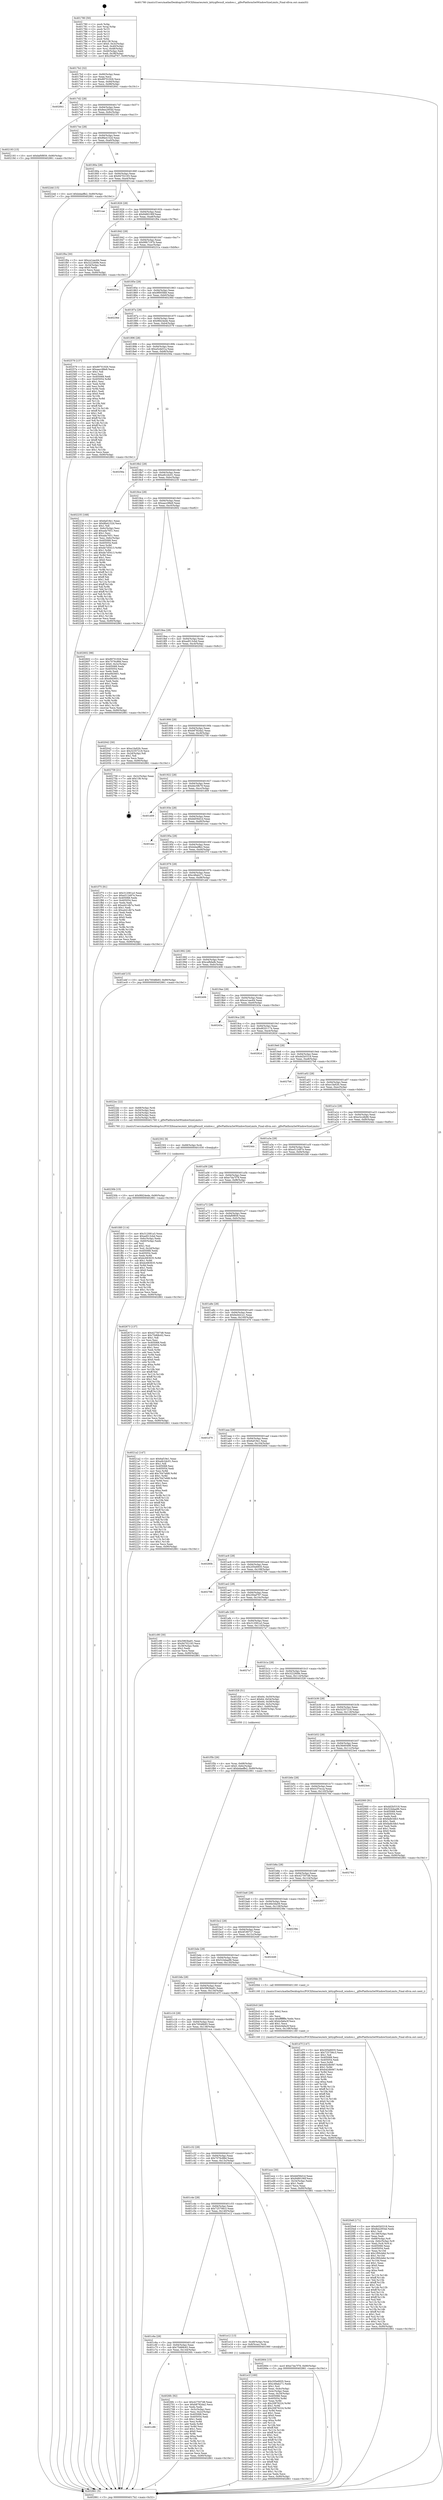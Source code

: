 digraph "0x401780" {
  label = "0x401780 (/mnt/c/Users/mathe/Desktop/tcc/POCII/binaries/extr_kittyglfwnull_window.c__glfwPlatformSetWindowSizeLimits_Final-ollvm.out::main(0))"
  labelloc = "t"
  node[shape=record]

  Entry [label="",width=0.3,height=0.3,shape=circle,fillcolor=black,style=filled]
  "0x4017b2" [label="{
     0x4017b2 [32]\l
     | [instrs]\l
     &nbsp;&nbsp;0x4017b2 \<+6\>: mov -0x90(%rbp),%eax\l
     &nbsp;&nbsp;0x4017b8 \<+2\>: mov %eax,%ecx\l
     &nbsp;&nbsp;0x4017ba \<+6\>: sub $0x89701926,%ecx\l
     &nbsp;&nbsp;0x4017c0 \<+6\>: mov %eax,-0x94(%rbp)\l
     &nbsp;&nbsp;0x4017c6 \<+6\>: mov %ecx,-0x98(%rbp)\l
     &nbsp;&nbsp;0x4017cc \<+6\>: je 0000000000402841 \<main+0x10c1\>\l
  }"]
  "0x402841" [label="{
     0x402841\l
  }", style=dashed]
  "0x4017d2" [label="{
     0x4017d2 [28]\l
     | [instrs]\l
     &nbsp;&nbsp;0x4017d2 \<+5\>: jmp 00000000004017d7 \<main+0x57\>\l
     &nbsp;&nbsp;0x4017d7 \<+6\>: mov -0x94(%rbp),%eax\l
     &nbsp;&nbsp;0x4017dd \<+5\>: sub $0x8ee2954d,%eax\l
     &nbsp;&nbsp;0x4017e2 \<+6\>: mov %eax,-0x9c(%rbp)\l
     &nbsp;&nbsp;0x4017e8 \<+6\>: je 0000000000402193 \<main+0xa13\>\l
  }"]
  Exit [label="",width=0.3,height=0.3,shape=circle,fillcolor=black,style=filled,peripheries=2]
  "0x402193" [label="{
     0x402193 [15]\l
     | [instrs]\l
     &nbsp;&nbsp;0x402193 \<+10\>: movl $0xfaf0f859,-0x90(%rbp)\l
     &nbsp;&nbsp;0x40219d \<+5\>: jmp 0000000000402861 \<main+0x10e1\>\l
  }"]
  "0x4017ee" [label="{
     0x4017ee [28]\l
     | [instrs]\l
     &nbsp;&nbsp;0x4017ee \<+5\>: jmp 00000000004017f3 \<main+0x73\>\l
     &nbsp;&nbsp;0x4017f3 \<+6\>: mov -0x94(%rbp),%eax\l
     &nbsp;&nbsp;0x4017f9 \<+5\>: sub $0x8fa4152d,%eax\l
     &nbsp;&nbsp;0x4017fe \<+6\>: mov %eax,-0xa0(%rbp)\l
     &nbsp;&nbsp;0x401804 \<+6\>: je 00000000004022dd \<main+0xb5d\>\l
  }"]
  "0x401c86" [label="{
     0x401c86\l
  }", style=dashed]
  "0x4022dd" [label="{
     0x4022dd [15]\l
     | [instrs]\l
     &nbsp;&nbsp;0x4022dd \<+10\>: movl $0xbdaeffe2,-0x90(%rbp)\l
     &nbsp;&nbsp;0x4022e7 \<+5\>: jmp 0000000000402861 \<main+0x10e1\>\l
  }"]
  "0x40180a" [label="{
     0x40180a [28]\l
     | [instrs]\l
     &nbsp;&nbsp;0x40180a \<+5\>: jmp 000000000040180f \<main+0x8f\>\l
     &nbsp;&nbsp;0x40180f \<+6\>: mov -0x94(%rbp),%eax\l
     &nbsp;&nbsp;0x401815 \<+5\>: sub $0x94702193,%eax\l
     &nbsp;&nbsp;0x40181a \<+6\>: mov %eax,-0xa4(%rbp)\l
     &nbsp;&nbsp;0x401820 \<+6\>: je 0000000000401cae \<main+0x52e\>\l
  }"]
  "0x4026fc" [label="{
     0x4026fc [92]\l
     | [instrs]\l
     &nbsp;&nbsp;0x4026fc \<+5\>: mov $0x427507d8,%eax\l
     &nbsp;&nbsp;0x402701 \<+5\>: mov $0xb8782da2,%ecx\l
     &nbsp;&nbsp;0x402706 \<+2\>: xor %edx,%edx\l
     &nbsp;&nbsp;0x402708 \<+3\>: mov -0x3c(%rbp),%esi\l
     &nbsp;&nbsp;0x40270b \<+3\>: mov %esi,-0x2c(%rbp)\l
     &nbsp;&nbsp;0x40270e \<+7\>: mov 0x405068,%esi\l
     &nbsp;&nbsp;0x402715 \<+7\>: mov 0x405054,%edi\l
     &nbsp;&nbsp;0x40271c \<+3\>: sub $0x1,%edx\l
     &nbsp;&nbsp;0x40271f \<+3\>: mov %esi,%r8d\l
     &nbsp;&nbsp;0x402722 \<+3\>: add %edx,%r8d\l
     &nbsp;&nbsp;0x402725 \<+4\>: imul %r8d,%esi\l
     &nbsp;&nbsp;0x402729 \<+3\>: and $0x1,%esi\l
     &nbsp;&nbsp;0x40272c \<+3\>: cmp $0x0,%esi\l
     &nbsp;&nbsp;0x40272f \<+4\>: sete %r9b\l
     &nbsp;&nbsp;0x402733 \<+3\>: cmp $0xa,%edi\l
     &nbsp;&nbsp;0x402736 \<+4\>: setl %r10b\l
     &nbsp;&nbsp;0x40273a \<+3\>: mov %r9b,%r11b\l
     &nbsp;&nbsp;0x40273d \<+3\>: and %r10b,%r11b\l
     &nbsp;&nbsp;0x402740 \<+3\>: xor %r10b,%r9b\l
     &nbsp;&nbsp;0x402743 \<+3\>: or %r9b,%r11b\l
     &nbsp;&nbsp;0x402746 \<+4\>: test $0x1,%r11b\l
     &nbsp;&nbsp;0x40274a \<+3\>: cmovne %ecx,%eax\l
     &nbsp;&nbsp;0x40274d \<+6\>: mov %eax,-0x90(%rbp)\l
     &nbsp;&nbsp;0x402753 \<+5\>: jmp 0000000000402861 \<main+0x10e1\>\l
  }"]
  "0x401cae" [label="{
     0x401cae\l
  }", style=dashed]
  "0x401826" [label="{
     0x401826 [28]\l
     | [instrs]\l
     &nbsp;&nbsp;0x401826 \<+5\>: jmp 000000000040182b \<main+0xab\>\l
     &nbsp;&nbsp;0x40182b \<+6\>: mov -0x94(%rbp),%eax\l
     &nbsp;&nbsp;0x401831 \<+5\>: sub $0x9480190f,%eax\l
     &nbsp;&nbsp;0x401836 \<+6\>: mov %eax,-0xa8(%rbp)\l
     &nbsp;&nbsp;0x40183c \<+6\>: je 0000000000401f0a \<main+0x78a\>\l
  }"]
  "0x40230b" [label="{
     0x40230b [15]\l
     | [instrs]\l
     &nbsp;&nbsp;0x40230b \<+10\>: movl $0x9fd24ede,-0x90(%rbp)\l
     &nbsp;&nbsp;0x402315 \<+5\>: jmp 0000000000402861 \<main+0x10e1\>\l
  }"]
  "0x401f0a" [label="{
     0x401f0a [30]\l
     | [instrs]\l
     &nbsp;&nbsp;0x401f0a \<+5\>: mov $0xce1eac64,%eax\l
     &nbsp;&nbsp;0x401f0f \<+5\>: mov $0x322260fe,%ecx\l
     &nbsp;&nbsp;0x401f14 \<+3\>: mov -0x34(%rbp),%edx\l
     &nbsp;&nbsp;0x401f17 \<+3\>: cmp $0x0,%edx\l
     &nbsp;&nbsp;0x401f1a \<+3\>: cmove %ecx,%eax\l
     &nbsp;&nbsp;0x401f1d \<+6\>: mov %eax,-0x90(%rbp)\l
     &nbsp;&nbsp;0x401f23 \<+5\>: jmp 0000000000402861 \<main+0x10e1\>\l
  }"]
  "0x401842" [label="{
     0x401842 [28]\l
     | [instrs]\l
     &nbsp;&nbsp;0x401842 \<+5\>: jmp 0000000000401847 \<main+0xc7\>\l
     &nbsp;&nbsp;0x401847 \<+6\>: mov -0x94(%rbp),%eax\l
     &nbsp;&nbsp;0x40184d \<+5\>: sub $0x99b7197b,%eax\l
     &nbsp;&nbsp;0x401852 \<+6\>: mov %eax,-0xac(%rbp)\l
     &nbsp;&nbsp;0x401858 \<+6\>: je 000000000040231a \<main+0xb9a\>\l
  }"]
  "0x402302" [label="{
     0x402302 [9]\l
     | [instrs]\l
     &nbsp;&nbsp;0x402302 \<+4\>: mov -0x68(%rbp),%rdi\l
     &nbsp;&nbsp;0x402306 \<+5\>: call 0000000000401030 \<free@plt\>\l
     | [calls]\l
     &nbsp;&nbsp;0x401030 \{1\} (unknown)\l
  }"]
  "0x40231a" [label="{
     0x40231a\l
  }", style=dashed]
  "0x40185e" [label="{
     0x40185e [28]\l
     | [instrs]\l
     &nbsp;&nbsp;0x40185e \<+5\>: jmp 0000000000401863 \<main+0xe3\>\l
     &nbsp;&nbsp;0x401863 \<+6\>: mov -0x94(%rbp),%eax\l
     &nbsp;&nbsp;0x401869 \<+5\>: sub $0x9f005fb6,%eax\l
     &nbsp;&nbsp;0x40186e \<+6\>: mov %eax,-0xb0(%rbp)\l
     &nbsp;&nbsp;0x401874 \<+6\>: je 000000000040236d \<main+0xbed\>\l
  }"]
  "0x4020e8" [label="{
     0x4020e8 [171]\l
     | [instrs]\l
     &nbsp;&nbsp;0x4020e8 \<+5\>: mov $0xdd2b5318,%ecx\l
     &nbsp;&nbsp;0x4020ed \<+5\>: mov $0x8ee2954d,%edx\l
     &nbsp;&nbsp;0x4020f2 \<+3\>: mov $0x1,%sil\l
     &nbsp;&nbsp;0x4020f5 \<+6\>: mov -0x148(%rbp),%edi\l
     &nbsp;&nbsp;0x4020fb \<+3\>: imul %eax,%edi\l
     &nbsp;&nbsp;0x4020fe \<+4\>: mov -0x68(%rbp),%r8\l
     &nbsp;&nbsp;0x402102 \<+4\>: movslq -0x6c(%rbp),%r9\l
     &nbsp;&nbsp;0x402106 \<+4\>: mov %edi,(%r8,%r9,4)\l
     &nbsp;&nbsp;0x40210a \<+7\>: mov 0x405068,%eax\l
     &nbsp;&nbsp;0x402111 \<+7\>: mov 0x405054,%edi\l
     &nbsp;&nbsp;0x402118 \<+3\>: mov %eax,%r10d\l
     &nbsp;&nbsp;0x40211b \<+7\>: add $0x1f00cb6d,%r10d\l
     &nbsp;&nbsp;0x402122 \<+4\>: sub $0x1,%r10d\l
     &nbsp;&nbsp;0x402126 \<+7\>: sub $0x1f00cb6d,%r10d\l
     &nbsp;&nbsp;0x40212d \<+4\>: imul %r10d,%eax\l
     &nbsp;&nbsp;0x402131 \<+3\>: and $0x1,%eax\l
     &nbsp;&nbsp;0x402134 \<+3\>: cmp $0x0,%eax\l
     &nbsp;&nbsp;0x402137 \<+4\>: sete %r11b\l
     &nbsp;&nbsp;0x40213b \<+3\>: cmp $0xa,%edi\l
     &nbsp;&nbsp;0x40213e \<+3\>: setl %bl\l
     &nbsp;&nbsp;0x402141 \<+3\>: mov %r11b,%r14b\l
     &nbsp;&nbsp;0x402144 \<+4\>: xor $0xff,%r14b\l
     &nbsp;&nbsp;0x402148 \<+3\>: mov %bl,%r15b\l
     &nbsp;&nbsp;0x40214b \<+4\>: xor $0xff,%r15b\l
     &nbsp;&nbsp;0x40214f \<+4\>: xor $0x1,%sil\l
     &nbsp;&nbsp;0x402153 \<+3\>: mov %r14b,%r12b\l
     &nbsp;&nbsp;0x402156 \<+4\>: and $0xff,%r12b\l
     &nbsp;&nbsp;0x40215a \<+3\>: and %sil,%r11b\l
     &nbsp;&nbsp;0x40215d \<+3\>: mov %r15b,%r13b\l
     &nbsp;&nbsp;0x402160 \<+4\>: and $0xff,%r13b\l
     &nbsp;&nbsp;0x402164 \<+3\>: and %sil,%bl\l
     &nbsp;&nbsp;0x402167 \<+3\>: or %r11b,%r12b\l
     &nbsp;&nbsp;0x40216a \<+3\>: or %bl,%r13b\l
     &nbsp;&nbsp;0x40216d \<+3\>: xor %r13b,%r12b\l
     &nbsp;&nbsp;0x402170 \<+3\>: or %r15b,%r14b\l
     &nbsp;&nbsp;0x402173 \<+4\>: xor $0xff,%r14b\l
     &nbsp;&nbsp;0x402177 \<+4\>: or $0x1,%sil\l
     &nbsp;&nbsp;0x40217b \<+3\>: and %sil,%r14b\l
     &nbsp;&nbsp;0x40217e \<+3\>: or %r14b,%r12b\l
     &nbsp;&nbsp;0x402181 \<+4\>: test $0x1,%r12b\l
     &nbsp;&nbsp;0x402185 \<+3\>: cmovne %edx,%ecx\l
     &nbsp;&nbsp;0x402188 \<+6\>: mov %ecx,-0x90(%rbp)\l
     &nbsp;&nbsp;0x40218e \<+5\>: jmp 0000000000402861 \<main+0x10e1\>\l
  }"]
  "0x40236d" [label="{
     0x40236d\l
  }", style=dashed]
  "0x40187a" [label="{
     0x40187a [28]\l
     | [instrs]\l
     &nbsp;&nbsp;0x40187a \<+5\>: jmp 000000000040187f \<main+0xff\>\l
     &nbsp;&nbsp;0x40187f \<+6\>: mov -0x94(%rbp),%eax\l
     &nbsp;&nbsp;0x401885 \<+5\>: sub $0x9fd24ede,%eax\l
     &nbsp;&nbsp;0x40188a \<+6\>: mov %eax,-0xb4(%rbp)\l
     &nbsp;&nbsp;0x401890 \<+6\>: je 0000000000402579 \<main+0xdf9\>\l
  }"]
  "0x4020c0" [label="{
     0x4020c0 [40]\l
     | [instrs]\l
     &nbsp;&nbsp;0x4020c0 \<+5\>: mov $0x2,%ecx\l
     &nbsp;&nbsp;0x4020c5 \<+1\>: cltd\l
     &nbsp;&nbsp;0x4020c6 \<+2\>: idiv %ecx\l
     &nbsp;&nbsp;0x4020c8 \<+6\>: imul $0xfffffffe,%edx,%ecx\l
     &nbsp;&nbsp;0x4020ce \<+6\>: add $0xbcfa6a3f,%ecx\l
     &nbsp;&nbsp;0x4020d4 \<+3\>: add $0x1,%ecx\l
     &nbsp;&nbsp;0x4020d7 \<+6\>: sub $0xbcfa6a3f,%ecx\l
     &nbsp;&nbsp;0x4020dd \<+6\>: mov %ecx,-0x148(%rbp)\l
     &nbsp;&nbsp;0x4020e3 \<+5\>: call 0000000000401160 \<next_i\>\l
     | [calls]\l
     &nbsp;&nbsp;0x401160 \{1\} (/mnt/c/Users/mathe/Desktop/tcc/POCII/binaries/extr_kittyglfwnull_window.c__glfwPlatformSetWindowSizeLimits_Final-ollvm.out::next_i)\l
  }"]
  "0x402579" [label="{
     0x402579 [137]\l
     | [instrs]\l
     &nbsp;&nbsp;0x402579 \<+5\>: mov $0x89701926,%eax\l
     &nbsp;&nbsp;0x40257e \<+5\>: mov $0xaacc98e9,%ecx\l
     &nbsp;&nbsp;0x402583 \<+2\>: mov $0x1,%dl\l
     &nbsp;&nbsp;0x402585 \<+2\>: xor %esi,%esi\l
     &nbsp;&nbsp;0x402587 \<+7\>: mov 0x405068,%edi\l
     &nbsp;&nbsp;0x40258e \<+8\>: mov 0x405054,%r8d\l
     &nbsp;&nbsp;0x402596 \<+3\>: sub $0x1,%esi\l
     &nbsp;&nbsp;0x402599 \<+3\>: mov %edi,%r9d\l
     &nbsp;&nbsp;0x40259c \<+3\>: add %esi,%r9d\l
     &nbsp;&nbsp;0x40259f \<+4\>: imul %r9d,%edi\l
     &nbsp;&nbsp;0x4025a3 \<+3\>: and $0x1,%edi\l
     &nbsp;&nbsp;0x4025a6 \<+3\>: cmp $0x0,%edi\l
     &nbsp;&nbsp;0x4025a9 \<+4\>: sete %r10b\l
     &nbsp;&nbsp;0x4025ad \<+4\>: cmp $0xa,%r8d\l
     &nbsp;&nbsp;0x4025b1 \<+4\>: setl %r11b\l
     &nbsp;&nbsp;0x4025b5 \<+3\>: mov %r10b,%bl\l
     &nbsp;&nbsp;0x4025b8 \<+3\>: xor $0xff,%bl\l
     &nbsp;&nbsp;0x4025bb \<+3\>: mov %r11b,%r14b\l
     &nbsp;&nbsp;0x4025be \<+4\>: xor $0xff,%r14b\l
     &nbsp;&nbsp;0x4025c2 \<+3\>: xor $0x1,%dl\l
     &nbsp;&nbsp;0x4025c5 \<+3\>: mov %bl,%r15b\l
     &nbsp;&nbsp;0x4025c8 \<+4\>: and $0xff,%r15b\l
     &nbsp;&nbsp;0x4025cc \<+3\>: and %dl,%r10b\l
     &nbsp;&nbsp;0x4025cf \<+3\>: mov %r14b,%r12b\l
     &nbsp;&nbsp;0x4025d2 \<+4\>: and $0xff,%r12b\l
     &nbsp;&nbsp;0x4025d6 \<+3\>: and %dl,%r11b\l
     &nbsp;&nbsp;0x4025d9 \<+3\>: or %r10b,%r15b\l
     &nbsp;&nbsp;0x4025dc \<+3\>: or %r11b,%r12b\l
     &nbsp;&nbsp;0x4025df \<+3\>: xor %r12b,%r15b\l
     &nbsp;&nbsp;0x4025e2 \<+3\>: or %r14b,%bl\l
     &nbsp;&nbsp;0x4025e5 \<+3\>: xor $0xff,%bl\l
     &nbsp;&nbsp;0x4025e8 \<+3\>: or $0x1,%dl\l
     &nbsp;&nbsp;0x4025eb \<+2\>: and %dl,%bl\l
     &nbsp;&nbsp;0x4025ed \<+3\>: or %bl,%r15b\l
     &nbsp;&nbsp;0x4025f0 \<+4\>: test $0x1,%r15b\l
     &nbsp;&nbsp;0x4025f4 \<+3\>: cmovne %ecx,%eax\l
     &nbsp;&nbsp;0x4025f7 \<+6\>: mov %eax,-0x90(%rbp)\l
     &nbsp;&nbsp;0x4025fd \<+5\>: jmp 0000000000402861 \<main+0x10e1\>\l
  }"]
  "0x401896" [label="{
     0x401896 [28]\l
     | [instrs]\l
     &nbsp;&nbsp;0x401896 \<+5\>: jmp 000000000040189b \<main+0x11b\>\l
     &nbsp;&nbsp;0x40189b \<+6\>: mov -0x94(%rbp),%eax\l
     &nbsp;&nbsp;0x4018a1 \<+5\>: sub $0xa5cde51a,%eax\l
     &nbsp;&nbsp;0x4018a6 \<+6\>: mov %eax,-0xb8(%rbp)\l
     &nbsp;&nbsp;0x4018ac \<+6\>: je 000000000040256a \<main+0xdea\>\l
  }"]
  "0x401f5b" [label="{
     0x401f5b [26]\l
     | [instrs]\l
     &nbsp;&nbsp;0x401f5b \<+4\>: mov %rax,-0x68(%rbp)\l
     &nbsp;&nbsp;0x401f5f \<+7\>: movl $0x0,-0x6c(%rbp)\l
     &nbsp;&nbsp;0x401f66 \<+10\>: movl $0xbdaeffe2,-0x90(%rbp)\l
     &nbsp;&nbsp;0x401f70 \<+5\>: jmp 0000000000402861 \<main+0x10e1\>\l
  }"]
  "0x40256a" [label="{
     0x40256a\l
  }", style=dashed]
  "0x4018b2" [label="{
     0x4018b2 [28]\l
     | [instrs]\l
     &nbsp;&nbsp;0x4018b2 \<+5\>: jmp 00000000004018b7 \<main+0x137\>\l
     &nbsp;&nbsp;0x4018b7 \<+6\>: mov -0x94(%rbp),%eax\l
     &nbsp;&nbsp;0x4018bd \<+5\>: sub $0xa9c2dc01,%eax\l
     &nbsp;&nbsp;0x4018c2 \<+6\>: mov %eax,-0xbc(%rbp)\l
     &nbsp;&nbsp;0x4018c8 \<+6\>: je 0000000000402235 \<main+0xab5\>\l
  }"]
  "0x401e1f" [label="{
     0x401e1f [160]\l
     | [instrs]\l
     &nbsp;&nbsp;0x401e1f \<+5\>: mov $0x205e6935,%ecx\l
     &nbsp;&nbsp;0x401e24 \<+5\>: mov $0xc48ab271,%edx\l
     &nbsp;&nbsp;0x401e29 \<+3\>: mov $0x1,%sil\l
     &nbsp;&nbsp;0x401e2c \<+3\>: mov %eax,-0x4c(%rbp)\l
     &nbsp;&nbsp;0x401e2f \<+3\>: mov -0x4c(%rbp),%eax\l
     &nbsp;&nbsp;0x401e32 \<+3\>: mov %eax,-0x34(%rbp)\l
     &nbsp;&nbsp;0x401e35 \<+7\>: mov 0x405068,%eax\l
     &nbsp;&nbsp;0x401e3c \<+8\>: mov 0x405054,%r8d\l
     &nbsp;&nbsp;0x401e44 \<+3\>: mov %eax,%r9d\l
     &nbsp;&nbsp;0x401e47 \<+7\>: sub $0x20876224,%r9d\l
     &nbsp;&nbsp;0x401e4e \<+4\>: sub $0x1,%r9d\l
     &nbsp;&nbsp;0x401e52 \<+7\>: add $0x20876224,%r9d\l
     &nbsp;&nbsp;0x401e59 \<+4\>: imul %r9d,%eax\l
     &nbsp;&nbsp;0x401e5d \<+3\>: and $0x1,%eax\l
     &nbsp;&nbsp;0x401e60 \<+3\>: cmp $0x0,%eax\l
     &nbsp;&nbsp;0x401e63 \<+4\>: sete %r10b\l
     &nbsp;&nbsp;0x401e67 \<+4\>: cmp $0xa,%r8d\l
     &nbsp;&nbsp;0x401e6b \<+4\>: setl %r11b\l
     &nbsp;&nbsp;0x401e6f \<+3\>: mov %r10b,%bl\l
     &nbsp;&nbsp;0x401e72 \<+3\>: xor $0xff,%bl\l
     &nbsp;&nbsp;0x401e75 \<+3\>: mov %r11b,%r14b\l
     &nbsp;&nbsp;0x401e78 \<+4\>: xor $0xff,%r14b\l
     &nbsp;&nbsp;0x401e7c \<+4\>: xor $0x1,%sil\l
     &nbsp;&nbsp;0x401e80 \<+3\>: mov %bl,%r15b\l
     &nbsp;&nbsp;0x401e83 \<+4\>: and $0xff,%r15b\l
     &nbsp;&nbsp;0x401e87 \<+3\>: and %sil,%r10b\l
     &nbsp;&nbsp;0x401e8a \<+3\>: mov %r14b,%r12b\l
     &nbsp;&nbsp;0x401e8d \<+4\>: and $0xff,%r12b\l
     &nbsp;&nbsp;0x401e91 \<+3\>: and %sil,%r11b\l
     &nbsp;&nbsp;0x401e94 \<+3\>: or %r10b,%r15b\l
     &nbsp;&nbsp;0x401e97 \<+3\>: or %r11b,%r12b\l
     &nbsp;&nbsp;0x401e9a \<+3\>: xor %r12b,%r15b\l
     &nbsp;&nbsp;0x401e9d \<+3\>: or %r14b,%bl\l
     &nbsp;&nbsp;0x401ea0 \<+3\>: xor $0xff,%bl\l
     &nbsp;&nbsp;0x401ea3 \<+4\>: or $0x1,%sil\l
     &nbsp;&nbsp;0x401ea7 \<+3\>: and %sil,%bl\l
     &nbsp;&nbsp;0x401eaa \<+3\>: or %bl,%r15b\l
     &nbsp;&nbsp;0x401ead \<+4\>: test $0x1,%r15b\l
     &nbsp;&nbsp;0x401eb1 \<+3\>: cmovne %edx,%ecx\l
     &nbsp;&nbsp;0x401eb4 \<+6\>: mov %ecx,-0x90(%rbp)\l
     &nbsp;&nbsp;0x401eba \<+5\>: jmp 0000000000402861 \<main+0x10e1\>\l
  }"]
  "0x402235" [label="{
     0x402235 [168]\l
     | [instrs]\l
     &nbsp;&nbsp;0x402235 \<+5\>: mov $0x6af19e1,%eax\l
     &nbsp;&nbsp;0x40223a \<+5\>: mov $0x8fa4152d,%ecx\l
     &nbsp;&nbsp;0x40223f \<+2\>: mov $0x1,%dl\l
     &nbsp;&nbsp;0x402241 \<+3\>: mov -0x6c(%rbp),%esi\l
     &nbsp;&nbsp;0x402244 \<+6\>: add $0xada7651,%esi\l
     &nbsp;&nbsp;0x40224a \<+3\>: add $0x1,%esi\l
     &nbsp;&nbsp;0x40224d \<+6\>: sub $0xada7651,%esi\l
     &nbsp;&nbsp;0x402253 \<+3\>: mov %esi,-0x6c(%rbp)\l
     &nbsp;&nbsp;0x402256 \<+7\>: mov 0x405068,%esi\l
     &nbsp;&nbsp;0x40225d \<+7\>: mov 0x405054,%edi\l
     &nbsp;&nbsp;0x402264 \<+3\>: mov %esi,%r8d\l
     &nbsp;&nbsp;0x402267 \<+7\>: sub $0xde7d5413,%r8d\l
     &nbsp;&nbsp;0x40226e \<+4\>: sub $0x1,%r8d\l
     &nbsp;&nbsp;0x402272 \<+7\>: add $0xde7d5413,%r8d\l
     &nbsp;&nbsp;0x402279 \<+4\>: imul %r8d,%esi\l
     &nbsp;&nbsp;0x40227d \<+3\>: and $0x1,%esi\l
     &nbsp;&nbsp;0x402280 \<+3\>: cmp $0x0,%esi\l
     &nbsp;&nbsp;0x402283 \<+4\>: sete %r9b\l
     &nbsp;&nbsp;0x402287 \<+3\>: cmp $0xa,%edi\l
     &nbsp;&nbsp;0x40228a \<+4\>: setl %r10b\l
     &nbsp;&nbsp;0x40228e \<+3\>: mov %r9b,%r11b\l
     &nbsp;&nbsp;0x402291 \<+4\>: xor $0xff,%r11b\l
     &nbsp;&nbsp;0x402295 \<+3\>: mov %r10b,%bl\l
     &nbsp;&nbsp;0x402298 \<+3\>: xor $0xff,%bl\l
     &nbsp;&nbsp;0x40229b \<+3\>: xor $0x1,%dl\l
     &nbsp;&nbsp;0x40229e \<+3\>: mov %r11b,%r14b\l
     &nbsp;&nbsp;0x4022a1 \<+4\>: and $0xff,%r14b\l
     &nbsp;&nbsp;0x4022a5 \<+3\>: and %dl,%r9b\l
     &nbsp;&nbsp;0x4022a8 \<+3\>: mov %bl,%r15b\l
     &nbsp;&nbsp;0x4022ab \<+4\>: and $0xff,%r15b\l
     &nbsp;&nbsp;0x4022af \<+3\>: and %dl,%r10b\l
     &nbsp;&nbsp;0x4022b2 \<+3\>: or %r9b,%r14b\l
     &nbsp;&nbsp;0x4022b5 \<+3\>: or %r10b,%r15b\l
     &nbsp;&nbsp;0x4022b8 \<+3\>: xor %r15b,%r14b\l
     &nbsp;&nbsp;0x4022bb \<+3\>: or %bl,%r11b\l
     &nbsp;&nbsp;0x4022be \<+4\>: xor $0xff,%r11b\l
     &nbsp;&nbsp;0x4022c2 \<+3\>: or $0x1,%dl\l
     &nbsp;&nbsp;0x4022c5 \<+3\>: and %dl,%r11b\l
     &nbsp;&nbsp;0x4022c8 \<+3\>: or %r11b,%r14b\l
     &nbsp;&nbsp;0x4022cb \<+4\>: test $0x1,%r14b\l
     &nbsp;&nbsp;0x4022cf \<+3\>: cmovne %ecx,%eax\l
     &nbsp;&nbsp;0x4022d2 \<+6\>: mov %eax,-0x90(%rbp)\l
     &nbsp;&nbsp;0x4022d8 \<+5\>: jmp 0000000000402861 \<main+0x10e1\>\l
  }"]
  "0x4018ce" [label="{
     0x4018ce [28]\l
     | [instrs]\l
     &nbsp;&nbsp;0x4018ce \<+5\>: jmp 00000000004018d3 \<main+0x153\>\l
     &nbsp;&nbsp;0x4018d3 \<+6\>: mov -0x94(%rbp),%eax\l
     &nbsp;&nbsp;0x4018d9 \<+5\>: sub $0xaacc98e9,%eax\l
     &nbsp;&nbsp;0x4018de \<+6\>: mov %eax,-0xc0(%rbp)\l
     &nbsp;&nbsp;0x4018e4 \<+6\>: je 0000000000402602 \<main+0xe82\>\l
  }"]
  "0x401c6a" [label="{
     0x401c6a [28]\l
     | [instrs]\l
     &nbsp;&nbsp;0x401c6a \<+5\>: jmp 0000000000401c6f \<main+0x4ef\>\l
     &nbsp;&nbsp;0x401c6f \<+6\>: mov -0x94(%rbp),%eax\l
     &nbsp;&nbsp;0x401c75 \<+5\>: sub $0x75d68c62,%eax\l
     &nbsp;&nbsp;0x401c7a \<+6\>: mov %eax,-0x144(%rbp)\l
     &nbsp;&nbsp;0x401c80 \<+6\>: je 00000000004026fc \<main+0xf7c\>\l
  }"]
  "0x402602" [label="{
     0x402602 [98]\l
     | [instrs]\l
     &nbsp;&nbsp;0x402602 \<+5\>: mov $0x89701926,%eax\l
     &nbsp;&nbsp;0x402607 \<+5\>: mov $0x7076c88d,%ecx\l
     &nbsp;&nbsp;0x40260c \<+7\>: movl $0x0,-0x3c(%rbp)\l
     &nbsp;&nbsp;0x402613 \<+7\>: mov 0x405068,%edx\l
     &nbsp;&nbsp;0x40261a \<+7\>: mov 0x405054,%esi\l
     &nbsp;&nbsp;0x402621 \<+2\>: mov %edx,%edi\l
     &nbsp;&nbsp;0x402623 \<+6\>: add $0xe9d3601,%edi\l
     &nbsp;&nbsp;0x402629 \<+3\>: sub $0x1,%edi\l
     &nbsp;&nbsp;0x40262c \<+6\>: sub $0xe9d3601,%edi\l
     &nbsp;&nbsp;0x402632 \<+3\>: imul %edi,%edx\l
     &nbsp;&nbsp;0x402635 \<+3\>: and $0x1,%edx\l
     &nbsp;&nbsp;0x402638 \<+3\>: cmp $0x0,%edx\l
     &nbsp;&nbsp;0x40263b \<+4\>: sete %r8b\l
     &nbsp;&nbsp;0x40263f \<+3\>: cmp $0xa,%esi\l
     &nbsp;&nbsp;0x402642 \<+4\>: setl %r9b\l
     &nbsp;&nbsp;0x402646 \<+3\>: mov %r8b,%r10b\l
     &nbsp;&nbsp;0x402649 \<+3\>: and %r9b,%r10b\l
     &nbsp;&nbsp;0x40264c \<+3\>: xor %r9b,%r8b\l
     &nbsp;&nbsp;0x40264f \<+3\>: or %r8b,%r10b\l
     &nbsp;&nbsp;0x402652 \<+4\>: test $0x1,%r10b\l
     &nbsp;&nbsp;0x402656 \<+3\>: cmovne %ecx,%eax\l
     &nbsp;&nbsp;0x402659 \<+6\>: mov %eax,-0x90(%rbp)\l
     &nbsp;&nbsp;0x40265f \<+5\>: jmp 0000000000402861 \<main+0x10e1\>\l
  }"]
  "0x4018ea" [label="{
     0x4018ea [28]\l
     | [instrs]\l
     &nbsp;&nbsp;0x4018ea \<+5\>: jmp 00000000004018ef \<main+0x16f\>\l
     &nbsp;&nbsp;0x4018ef \<+6\>: mov -0x94(%rbp),%eax\l
     &nbsp;&nbsp;0x4018f5 \<+5\>: sub $0xad013cbd,%eax\l
     &nbsp;&nbsp;0x4018fa \<+6\>: mov %eax,-0xc4(%rbp)\l
     &nbsp;&nbsp;0x401900 \<+6\>: je 0000000000402042 \<main+0x8c2\>\l
  }"]
  "0x401e12" [label="{
     0x401e12 [13]\l
     | [instrs]\l
     &nbsp;&nbsp;0x401e12 \<+4\>: mov -0x48(%rbp),%rax\l
     &nbsp;&nbsp;0x401e16 \<+4\>: mov 0x8(%rax),%rdi\l
     &nbsp;&nbsp;0x401e1a \<+5\>: call 0000000000401060 \<atoi@plt\>\l
     | [calls]\l
     &nbsp;&nbsp;0x401060 \{1\} (unknown)\l
  }"]
  "0x402042" [label="{
     0x402042 [30]\l
     | [instrs]\l
     &nbsp;&nbsp;0x402042 \<+5\>: mov $0xe1fa92fc,%eax\l
     &nbsp;&nbsp;0x402047 \<+5\>: mov $0x32357218,%ecx\l
     &nbsp;&nbsp;0x40204c \<+3\>: mov -0x2d(%rbp),%dl\l
     &nbsp;&nbsp;0x40204f \<+3\>: test $0x1,%dl\l
     &nbsp;&nbsp;0x402052 \<+3\>: cmovne %ecx,%eax\l
     &nbsp;&nbsp;0x402055 \<+6\>: mov %eax,-0x90(%rbp)\l
     &nbsp;&nbsp;0x40205b \<+5\>: jmp 0000000000402861 \<main+0x10e1\>\l
  }"]
  "0x401906" [label="{
     0x401906 [28]\l
     | [instrs]\l
     &nbsp;&nbsp;0x401906 \<+5\>: jmp 000000000040190b \<main+0x18b\>\l
     &nbsp;&nbsp;0x40190b \<+6\>: mov -0x94(%rbp),%eax\l
     &nbsp;&nbsp;0x401911 \<+5\>: sub $0xb8782da2,%eax\l
     &nbsp;&nbsp;0x401916 \<+6\>: mov %eax,-0xc8(%rbp)\l
     &nbsp;&nbsp;0x40191c \<+6\>: je 0000000000402758 \<main+0xfd8\>\l
  }"]
  "0x401c4e" [label="{
     0x401c4e [28]\l
     | [instrs]\l
     &nbsp;&nbsp;0x401c4e \<+5\>: jmp 0000000000401c53 \<main+0x4d3\>\l
     &nbsp;&nbsp;0x401c53 \<+6\>: mov -0x94(%rbp),%eax\l
     &nbsp;&nbsp;0x401c59 \<+5\>: sub $0x725706c3,%eax\l
     &nbsp;&nbsp;0x401c5e \<+6\>: mov %eax,-0x140(%rbp)\l
     &nbsp;&nbsp;0x401c64 \<+6\>: je 0000000000401e12 \<main+0x692\>\l
  }"]
  "0x402758" [label="{
     0x402758 [21]\l
     | [instrs]\l
     &nbsp;&nbsp;0x402758 \<+3\>: mov -0x2c(%rbp),%eax\l
     &nbsp;&nbsp;0x40275b \<+7\>: add $0x138,%rsp\l
     &nbsp;&nbsp;0x402762 \<+1\>: pop %rbx\l
     &nbsp;&nbsp;0x402763 \<+2\>: pop %r12\l
     &nbsp;&nbsp;0x402765 \<+2\>: pop %r13\l
     &nbsp;&nbsp;0x402767 \<+2\>: pop %r14\l
     &nbsp;&nbsp;0x402769 \<+2\>: pop %r15\l
     &nbsp;&nbsp;0x40276b \<+1\>: pop %rbp\l
     &nbsp;&nbsp;0x40276c \<+1\>: ret\l
  }"]
  "0x401922" [label="{
     0x401922 [28]\l
     | [instrs]\l
     &nbsp;&nbsp;0x401922 \<+5\>: jmp 0000000000401927 \<main+0x1a7\>\l
     &nbsp;&nbsp;0x401927 \<+6\>: mov -0x94(%rbp),%eax\l
     &nbsp;&nbsp;0x40192d \<+5\>: sub $0xbbc5fb79,%eax\l
     &nbsp;&nbsp;0x401932 \<+6\>: mov %eax,-0xcc(%rbp)\l
     &nbsp;&nbsp;0x401938 \<+6\>: je 0000000000401d09 \<main+0x589\>\l
  }"]
  "0x402664" [label="{
     0x402664 [15]\l
     | [instrs]\l
     &nbsp;&nbsp;0x402664 \<+10\>: movl $0xe7da7f78,-0x90(%rbp)\l
     &nbsp;&nbsp;0x40266e \<+5\>: jmp 0000000000402861 \<main+0x10e1\>\l
  }"]
  "0x401d09" [label="{
     0x401d09\l
  }", style=dashed]
  "0x40193e" [label="{
     0x40193e [28]\l
     | [instrs]\l
     &nbsp;&nbsp;0x40193e \<+5\>: jmp 0000000000401943 \<main+0x1c3\>\l
     &nbsp;&nbsp;0x401943 \<+6\>: mov -0x94(%rbp),%eax\l
     &nbsp;&nbsp;0x401949 \<+5\>: sub $0xbbf36d1d,%eax\l
     &nbsp;&nbsp;0x40194e \<+6\>: mov %eax,-0xd0(%rbp)\l
     &nbsp;&nbsp;0x401954 \<+6\>: je 0000000000401eec \<main+0x76c\>\l
  }"]
  "0x401c32" [label="{
     0x401c32 [28]\l
     | [instrs]\l
     &nbsp;&nbsp;0x401c32 \<+5\>: jmp 0000000000401c37 \<main+0x4b7\>\l
     &nbsp;&nbsp;0x401c37 \<+6\>: mov -0x94(%rbp),%eax\l
     &nbsp;&nbsp;0x401c3d \<+5\>: sub $0x7076c88d,%eax\l
     &nbsp;&nbsp;0x401c42 \<+6\>: mov %eax,-0x13c(%rbp)\l
     &nbsp;&nbsp;0x401c48 \<+6\>: je 0000000000402664 \<main+0xee4\>\l
  }"]
  "0x401eec" [label="{
     0x401eec\l
  }", style=dashed]
  "0x40195a" [label="{
     0x40195a [28]\l
     | [instrs]\l
     &nbsp;&nbsp;0x40195a \<+5\>: jmp 000000000040195f \<main+0x1df\>\l
     &nbsp;&nbsp;0x40195f \<+6\>: mov -0x94(%rbp),%eax\l
     &nbsp;&nbsp;0x401965 \<+5\>: sub $0xbdaeffe2,%eax\l
     &nbsp;&nbsp;0x40196a \<+6\>: mov %eax,-0xd4(%rbp)\l
     &nbsp;&nbsp;0x401970 \<+6\>: je 0000000000401f75 \<main+0x7f5\>\l
  }"]
  "0x401ece" [label="{
     0x401ece [30]\l
     | [instrs]\l
     &nbsp;&nbsp;0x401ece \<+5\>: mov $0xbbf36d1d,%eax\l
     &nbsp;&nbsp;0x401ed3 \<+5\>: mov $0x9480190f,%ecx\l
     &nbsp;&nbsp;0x401ed8 \<+3\>: mov -0x34(%rbp),%edx\l
     &nbsp;&nbsp;0x401edb \<+3\>: cmp $0x1,%edx\l
     &nbsp;&nbsp;0x401ede \<+3\>: cmovl %ecx,%eax\l
     &nbsp;&nbsp;0x401ee1 \<+6\>: mov %eax,-0x90(%rbp)\l
     &nbsp;&nbsp;0x401ee7 \<+5\>: jmp 0000000000402861 \<main+0x10e1\>\l
  }"]
  "0x401f75" [label="{
     0x401f75 [91]\l
     | [instrs]\l
     &nbsp;&nbsp;0x401f75 \<+5\>: mov $0x312081a3,%eax\l
     &nbsp;&nbsp;0x401f7a \<+5\>: mov $0xe512497e,%ecx\l
     &nbsp;&nbsp;0x401f7f \<+7\>: mov 0x405068,%edx\l
     &nbsp;&nbsp;0x401f86 \<+7\>: mov 0x405054,%esi\l
     &nbsp;&nbsp;0x401f8d \<+2\>: mov %edx,%edi\l
     &nbsp;&nbsp;0x401f8f \<+6\>: add $0xa441db7a,%edi\l
     &nbsp;&nbsp;0x401f95 \<+3\>: sub $0x1,%edi\l
     &nbsp;&nbsp;0x401f98 \<+6\>: sub $0xa441db7a,%edi\l
     &nbsp;&nbsp;0x401f9e \<+3\>: imul %edi,%edx\l
     &nbsp;&nbsp;0x401fa1 \<+3\>: and $0x1,%edx\l
     &nbsp;&nbsp;0x401fa4 \<+3\>: cmp $0x0,%edx\l
     &nbsp;&nbsp;0x401fa7 \<+4\>: sete %r8b\l
     &nbsp;&nbsp;0x401fab \<+3\>: cmp $0xa,%esi\l
     &nbsp;&nbsp;0x401fae \<+4\>: setl %r9b\l
     &nbsp;&nbsp;0x401fb2 \<+3\>: mov %r8b,%r10b\l
     &nbsp;&nbsp;0x401fb5 \<+3\>: and %r9b,%r10b\l
     &nbsp;&nbsp;0x401fb8 \<+3\>: xor %r9b,%r8b\l
     &nbsp;&nbsp;0x401fbb \<+3\>: or %r8b,%r10b\l
     &nbsp;&nbsp;0x401fbe \<+4\>: test $0x1,%r10b\l
     &nbsp;&nbsp;0x401fc2 \<+3\>: cmovne %ecx,%eax\l
     &nbsp;&nbsp;0x401fc5 \<+6\>: mov %eax,-0x90(%rbp)\l
     &nbsp;&nbsp;0x401fcb \<+5\>: jmp 0000000000402861 \<main+0x10e1\>\l
  }"]
  "0x401976" [label="{
     0x401976 [28]\l
     | [instrs]\l
     &nbsp;&nbsp;0x401976 \<+5\>: jmp 000000000040197b \<main+0x1fb\>\l
     &nbsp;&nbsp;0x40197b \<+6\>: mov -0x94(%rbp),%eax\l
     &nbsp;&nbsp;0x401981 \<+5\>: sub $0xc48ab271,%eax\l
     &nbsp;&nbsp;0x401986 \<+6\>: mov %eax,-0xd8(%rbp)\l
     &nbsp;&nbsp;0x40198c \<+6\>: je 0000000000401ebf \<main+0x73f\>\l
  }"]
  "0x401c16" [label="{
     0x401c16 [28]\l
     | [instrs]\l
     &nbsp;&nbsp;0x401c16 \<+5\>: jmp 0000000000401c1b \<main+0x49b\>\l
     &nbsp;&nbsp;0x401c1b \<+6\>: mov -0x94(%rbp),%eax\l
     &nbsp;&nbsp;0x401c21 \<+5\>: sub $0x70048b93,%eax\l
     &nbsp;&nbsp;0x401c26 \<+6\>: mov %eax,-0x138(%rbp)\l
     &nbsp;&nbsp;0x401c2c \<+6\>: je 0000000000401ece \<main+0x74e\>\l
  }"]
  "0x401ebf" [label="{
     0x401ebf [15]\l
     | [instrs]\l
     &nbsp;&nbsp;0x401ebf \<+10\>: movl $0x70048b93,-0x90(%rbp)\l
     &nbsp;&nbsp;0x401ec9 \<+5\>: jmp 0000000000402861 \<main+0x10e1\>\l
  }"]
  "0x401992" [label="{
     0x401992 [28]\l
     | [instrs]\l
     &nbsp;&nbsp;0x401992 \<+5\>: jmp 0000000000401997 \<main+0x217\>\l
     &nbsp;&nbsp;0x401997 \<+6\>: mov -0x94(%rbp),%eax\l
     &nbsp;&nbsp;0x40199d \<+5\>: sub $0xcafbfadb,%eax\l
     &nbsp;&nbsp;0x4019a2 \<+6\>: mov %eax,-0xdc(%rbp)\l
     &nbsp;&nbsp;0x4019a8 \<+6\>: je 0000000000402406 \<main+0xc86\>\l
  }"]
  "0x401d7f" [label="{
     0x401d7f [147]\l
     | [instrs]\l
     &nbsp;&nbsp;0x401d7f \<+5\>: mov $0x205e6935,%eax\l
     &nbsp;&nbsp;0x401d84 \<+5\>: mov $0x725706c3,%ecx\l
     &nbsp;&nbsp;0x401d89 \<+2\>: mov $0x1,%dl\l
     &nbsp;&nbsp;0x401d8b \<+7\>: mov 0x405068,%esi\l
     &nbsp;&nbsp;0x401d92 \<+7\>: mov 0x405054,%edi\l
     &nbsp;&nbsp;0x401d99 \<+3\>: mov %esi,%r8d\l
     &nbsp;&nbsp;0x401d9c \<+7\>: sub $0xb42db067,%r8d\l
     &nbsp;&nbsp;0x401da3 \<+4\>: sub $0x1,%r8d\l
     &nbsp;&nbsp;0x401da7 \<+7\>: add $0xb42db067,%r8d\l
     &nbsp;&nbsp;0x401dae \<+4\>: imul %r8d,%esi\l
     &nbsp;&nbsp;0x401db2 \<+3\>: and $0x1,%esi\l
     &nbsp;&nbsp;0x401db5 \<+3\>: cmp $0x0,%esi\l
     &nbsp;&nbsp;0x401db8 \<+4\>: sete %r9b\l
     &nbsp;&nbsp;0x401dbc \<+3\>: cmp $0xa,%edi\l
     &nbsp;&nbsp;0x401dbf \<+4\>: setl %r10b\l
     &nbsp;&nbsp;0x401dc3 \<+3\>: mov %r9b,%r11b\l
     &nbsp;&nbsp;0x401dc6 \<+4\>: xor $0xff,%r11b\l
     &nbsp;&nbsp;0x401dca \<+3\>: mov %r10b,%bl\l
     &nbsp;&nbsp;0x401dcd \<+3\>: xor $0xff,%bl\l
     &nbsp;&nbsp;0x401dd0 \<+3\>: xor $0x0,%dl\l
     &nbsp;&nbsp;0x401dd3 \<+3\>: mov %r11b,%r14b\l
     &nbsp;&nbsp;0x401dd6 \<+4\>: and $0x0,%r14b\l
     &nbsp;&nbsp;0x401dda \<+3\>: and %dl,%r9b\l
     &nbsp;&nbsp;0x401ddd \<+3\>: mov %bl,%r15b\l
     &nbsp;&nbsp;0x401de0 \<+4\>: and $0x0,%r15b\l
     &nbsp;&nbsp;0x401de4 \<+3\>: and %dl,%r10b\l
     &nbsp;&nbsp;0x401de7 \<+3\>: or %r9b,%r14b\l
     &nbsp;&nbsp;0x401dea \<+3\>: or %r10b,%r15b\l
     &nbsp;&nbsp;0x401ded \<+3\>: xor %r15b,%r14b\l
     &nbsp;&nbsp;0x401df0 \<+3\>: or %bl,%r11b\l
     &nbsp;&nbsp;0x401df3 \<+4\>: xor $0xff,%r11b\l
     &nbsp;&nbsp;0x401df7 \<+3\>: or $0x0,%dl\l
     &nbsp;&nbsp;0x401dfa \<+3\>: and %dl,%r11b\l
     &nbsp;&nbsp;0x401dfd \<+3\>: or %r11b,%r14b\l
     &nbsp;&nbsp;0x401e00 \<+4\>: test $0x1,%r14b\l
     &nbsp;&nbsp;0x401e04 \<+3\>: cmovne %ecx,%eax\l
     &nbsp;&nbsp;0x401e07 \<+6\>: mov %eax,-0x90(%rbp)\l
     &nbsp;&nbsp;0x401e0d \<+5\>: jmp 0000000000402861 \<main+0x10e1\>\l
  }"]
  "0x402406" [label="{
     0x402406\l
  }", style=dashed]
  "0x4019ae" [label="{
     0x4019ae [28]\l
     | [instrs]\l
     &nbsp;&nbsp;0x4019ae \<+5\>: jmp 00000000004019b3 \<main+0x233\>\l
     &nbsp;&nbsp;0x4019b3 \<+6\>: mov -0x94(%rbp),%eax\l
     &nbsp;&nbsp;0x4019b9 \<+5\>: sub $0xce1eac64,%eax\l
     &nbsp;&nbsp;0x4019be \<+6\>: mov %eax,-0xe0(%rbp)\l
     &nbsp;&nbsp;0x4019c4 \<+6\>: je 000000000040243a \<main+0xcba\>\l
  }"]
  "0x401bfa" [label="{
     0x401bfa [28]\l
     | [instrs]\l
     &nbsp;&nbsp;0x401bfa \<+5\>: jmp 0000000000401bff \<main+0x47f\>\l
     &nbsp;&nbsp;0x401bff \<+6\>: mov -0x94(%rbp),%eax\l
     &nbsp;&nbsp;0x401c05 \<+5\>: sub $0x5963ba91,%eax\l
     &nbsp;&nbsp;0x401c0a \<+6\>: mov %eax,-0x134(%rbp)\l
     &nbsp;&nbsp;0x401c10 \<+6\>: je 0000000000401d7f \<main+0x5ff\>\l
  }"]
  "0x40243a" [label="{
     0x40243a\l
  }", style=dashed]
  "0x4019ca" [label="{
     0x4019ca [28]\l
     | [instrs]\l
     &nbsp;&nbsp;0x4019ca \<+5\>: jmp 00000000004019cf \<main+0x24f\>\l
     &nbsp;&nbsp;0x4019cf \<+6\>: mov -0x94(%rbp),%eax\l
     &nbsp;&nbsp;0x4019d5 \<+5\>: sub $0xd6201174,%eax\l
     &nbsp;&nbsp;0x4019da \<+6\>: mov %eax,-0xe4(%rbp)\l
     &nbsp;&nbsp;0x4019e0 \<+6\>: je 000000000040282d \<main+0x10ad\>\l
  }"]
  "0x4020bb" [label="{
     0x4020bb [5]\l
     | [instrs]\l
     &nbsp;&nbsp;0x4020bb \<+5\>: call 0000000000401160 \<next_i\>\l
     | [calls]\l
     &nbsp;&nbsp;0x401160 \{1\} (/mnt/c/Users/mathe/Desktop/tcc/POCII/binaries/extr_kittyglfwnull_window.c__glfwPlatformSetWindowSizeLimits_Final-ollvm.out::next_i)\l
  }"]
  "0x40282d" [label="{
     0x40282d\l
  }", style=dashed]
  "0x4019e6" [label="{
     0x4019e6 [28]\l
     | [instrs]\l
     &nbsp;&nbsp;0x4019e6 \<+5\>: jmp 00000000004019eb \<main+0x26b\>\l
     &nbsp;&nbsp;0x4019eb \<+6\>: mov -0x94(%rbp),%eax\l
     &nbsp;&nbsp;0x4019f1 \<+5\>: sub $0xdd2b5318,%eax\l
     &nbsp;&nbsp;0x4019f6 \<+6\>: mov %eax,-0xe8(%rbp)\l
     &nbsp;&nbsp;0x4019fc \<+6\>: je 00000000004027b6 \<main+0x1036\>\l
  }"]
  "0x401bde" [label="{
     0x401bde [28]\l
     | [instrs]\l
     &nbsp;&nbsp;0x401bde \<+5\>: jmp 0000000000401be3 \<main+0x463\>\l
     &nbsp;&nbsp;0x401be3 \<+6\>: mov -0x94(%rbp),%eax\l
     &nbsp;&nbsp;0x401be9 \<+5\>: sub $0x524daa96,%eax\l
     &nbsp;&nbsp;0x401bee \<+6\>: mov %eax,-0x130(%rbp)\l
     &nbsp;&nbsp;0x401bf4 \<+6\>: je 00000000004020bb \<main+0x93b\>\l
  }"]
  "0x4027b6" [label="{
     0x4027b6\l
  }", style=dashed]
  "0x401a02" [label="{
     0x401a02 [28]\l
     | [instrs]\l
     &nbsp;&nbsp;0x401a02 \<+5\>: jmp 0000000000401a07 \<main+0x287\>\l
     &nbsp;&nbsp;0x401a07 \<+6\>: mov -0x94(%rbp),%eax\l
     &nbsp;&nbsp;0x401a0d \<+5\>: sub $0xe1fa92fc,%eax\l
     &nbsp;&nbsp;0x401a12 \<+6\>: mov %eax,-0xec(%rbp)\l
     &nbsp;&nbsp;0x401a18 \<+6\>: je 00000000004022ec \<main+0xb6c\>\l
  }"]
  "0x402449" [label="{
     0x402449\l
  }", style=dashed]
  "0x4022ec" [label="{
     0x4022ec [22]\l
     | [instrs]\l
     &nbsp;&nbsp;0x4022ec \<+4\>: mov -0x68(%rbp),%rdi\l
     &nbsp;&nbsp;0x4022f0 \<+3\>: mov -0x50(%rbp),%esi\l
     &nbsp;&nbsp;0x4022f3 \<+3\>: mov -0x54(%rbp),%edx\l
     &nbsp;&nbsp;0x4022f6 \<+3\>: mov -0x58(%rbp),%ecx\l
     &nbsp;&nbsp;0x4022f9 \<+4\>: mov -0x5c(%rbp),%r8d\l
     &nbsp;&nbsp;0x4022fd \<+5\>: call 0000000000401760 \<_glfwPlatformSetWindowSizeLimits\>\l
     | [calls]\l
     &nbsp;&nbsp;0x401760 \{1\} (/mnt/c/Users/mathe/Desktop/tcc/POCII/binaries/extr_kittyglfwnull_window.c__glfwPlatformSetWindowSizeLimits_Final-ollvm.out::_glfwPlatformSetWindowSizeLimits)\l
  }"]
  "0x401a1e" [label="{
     0x401a1e [28]\l
     | [instrs]\l
     &nbsp;&nbsp;0x401a1e \<+5\>: jmp 0000000000401a23 \<main+0x2a3\>\l
     &nbsp;&nbsp;0x401a23 \<+6\>: mov -0x94(%rbp),%eax\l
     &nbsp;&nbsp;0x401a29 \<+5\>: sub $0xe3ccdb96,%eax\l
     &nbsp;&nbsp;0x401a2e \<+6\>: mov %eax,-0xf0(%rbp)\l
     &nbsp;&nbsp;0x401a34 \<+6\>: je 00000000004024dc \<main+0xd5c\>\l
  }"]
  "0x401bc2" [label="{
     0x401bc2 [28]\l
     | [instrs]\l
     &nbsp;&nbsp;0x401bc2 \<+5\>: jmp 0000000000401bc7 \<main+0x447\>\l
     &nbsp;&nbsp;0x401bc7 \<+6\>: mov -0x94(%rbp),%eax\l
     &nbsp;&nbsp;0x401bcd \<+5\>: sub $0x4f180727,%eax\l
     &nbsp;&nbsp;0x401bd2 \<+6\>: mov %eax,-0x12c(%rbp)\l
     &nbsp;&nbsp;0x401bd8 \<+6\>: je 0000000000402449 \<main+0xcc9\>\l
  }"]
  "0x4024dc" [label="{
     0x4024dc\l
  }", style=dashed]
  "0x401a3a" [label="{
     0x401a3a [28]\l
     | [instrs]\l
     &nbsp;&nbsp;0x401a3a \<+5\>: jmp 0000000000401a3f \<main+0x2bf\>\l
     &nbsp;&nbsp;0x401a3f \<+6\>: mov -0x94(%rbp),%eax\l
     &nbsp;&nbsp;0x401a45 \<+5\>: sub $0xe512497e,%eax\l
     &nbsp;&nbsp;0x401a4a \<+6\>: mov %eax,-0xf4(%rbp)\l
     &nbsp;&nbsp;0x401a50 \<+6\>: je 0000000000401fd0 \<main+0x850\>\l
  }"]
  "0x40238e" [label="{
     0x40238e\l
  }", style=dashed]
  "0x401fd0" [label="{
     0x401fd0 [114]\l
     | [instrs]\l
     &nbsp;&nbsp;0x401fd0 \<+5\>: mov $0x312081a3,%eax\l
     &nbsp;&nbsp;0x401fd5 \<+5\>: mov $0xad013cbd,%ecx\l
     &nbsp;&nbsp;0x401fda \<+3\>: mov -0x6c(%rbp),%edx\l
     &nbsp;&nbsp;0x401fdd \<+3\>: cmp -0x60(%rbp),%edx\l
     &nbsp;&nbsp;0x401fe0 \<+4\>: setl %sil\l
     &nbsp;&nbsp;0x401fe4 \<+4\>: and $0x1,%sil\l
     &nbsp;&nbsp;0x401fe8 \<+4\>: mov %sil,-0x2d(%rbp)\l
     &nbsp;&nbsp;0x401fec \<+7\>: mov 0x405068,%edx\l
     &nbsp;&nbsp;0x401ff3 \<+7\>: mov 0x405054,%edi\l
     &nbsp;&nbsp;0x401ffa \<+3\>: mov %edx,%r8d\l
     &nbsp;&nbsp;0x401ffd \<+7\>: add $0xbc683635,%r8d\l
     &nbsp;&nbsp;0x402004 \<+4\>: sub $0x1,%r8d\l
     &nbsp;&nbsp;0x402008 \<+7\>: sub $0xbc683635,%r8d\l
     &nbsp;&nbsp;0x40200f \<+4\>: imul %r8d,%edx\l
     &nbsp;&nbsp;0x402013 \<+3\>: and $0x1,%edx\l
     &nbsp;&nbsp;0x402016 \<+3\>: cmp $0x0,%edx\l
     &nbsp;&nbsp;0x402019 \<+4\>: sete %sil\l
     &nbsp;&nbsp;0x40201d \<+3\>: cmp $0xa,%edi\l
     &nbsp;&nbsp;0x402020 \<+4\>: setl %r9b\l
     &nbsp;&nbsp;0x402024 \<+3\>: mov %sil,%r10b\l
     &nbsp;&nbsp;0x402027 \<+3\>: and %r9b,%r10b\l
     &nbsp;&nbsp;0x40202a \<+3\>: xor %r9b,%sil\l
     &nbsp;&nbsp;0x40202d \<+3\>: or %sil,%r10b\l
     &nbsp;&nbsp;0x402030 \<+4\>: test $0x1,%r10b\l
     &nbsp;&nbsp;0x402034 \<+3\>: cmovne %ecx,%eax\l
     &nbsp;&nbsp;0x402037 \<+6\>: mov %eax,-0x90(%rbp)\l
     &nbsp;&nbsp;0x40203d \<+5\>: jmp 0000000000402861 \<main+0x10e1\>\l
  }"]
  "0x401a56" [label="{
     0x401a56 [28]\l
     | [instrs]\l
     &nbsp;&nbsp;0x401a56 \<+5\>: jmp 0000000000401a5b \<main+0x2db\>\l
     &nbsp;&nbsp;0x401a5b \<+6\>: mov -0x94(%rbp),%eax\l
     &nbsp;&nbsp;0x401a61 \<+5\>: sub $0xe7da7f78,%eax\l
     &nbsp;&nbsp;0x401a66 \<+6\>: mov %eax,-0xf8(%rbp)\l
     &nbsp;&nbsp;0x401a6c \<+6\>: je 0000000000402673 \<main+0xef3\>\l
  }"]
  "0x401ba6" [label="{
     0x401ba6 [28]\l
     | [instrs]\l
     &nbsp;&nbsp;0x401ba6 \<+5\>: jmp 0000000000401bab \<main+0x42b\>\l
     &nbsp;&nbsp;0x401bab \<+6\>: mov -0x94(%rbp),%eax\l
     &nbsp;&nbsp;0x401bb1 \<+5\>: sub $0x46e3da59,%eax\l
     &nbsp;&nbsp;0x401bb6 \<+6\>: mov %eax,-0x128(%rbp)\l
     &nbsp;&nbsp;0x401bbc \<+6\>: je 000000000040238e \<main+0xc0e\>\l
  }"]
  "0x402673" [label="{
     0x402673 [137]\l
     | [instrs]\l
     &nbsp;&nbsp;0x402673 \<+5\>: mov $0x427507d8,%eax\l
     &nbsp;&nbsp;0x402678 \<+5\>: mov $0x75d68c62,%ecx\l
     &nbsp;&nbsp;0x40267d \<+2\>: mov $0x1,%dl\l
     &nbsp;&nbsp;0x40267f \<+2\>: xor %esi,%esi\l
     &nbsp;&nbsp;0x402681 \<+7\>: mov 0x405068,%edi\l
     &nbsp;&nbsp;0x402688 \<+8\>: mov 0x405054,%r8d\l
     &nbsp;&nbsp;0x402690 \<+3\>: sub $0x1,%esi\l
     &nbsp;&nbsp;0x402693 \<+3\>: mov %edi,%r9d\l
     &nbsp;&nbsp;0x402696 \<+3\>: add %esi,%r9d\l
     &nbsp;&nbsp;0x402699 \<+4\>: imul %r9d,%edi\l
     &nbsp;&nbsp;0x40269d \<+3\>: and $0x1,%edi\l
     &nbsp;&nbsp;0x4026a0 \<+3\>: cmp $0x0,%edi\l
     &nbsp;&nbsp;0x4026a3 \<+4\>: sete %r10b\l
     &nbsp;&nbsp;0x4026a7 \<+4\>: cmp $0xa,%r8d\l
     &nbsp;&nbsp;0x4026ab \<+4\>: setl %r11b\l
     &nbsp;&nbsp;0x4026af \<+3\>: mov %r10b,%bl\l
     &nbsp;&nbsp;0x4026b2 \<+3\>: xor $0xff,%bl\l
     &nbsp;&nbsp;0x4026b5 \<+3\>: mov %r11b,%r14b\l
     &nbsp;&nbsp;0x4026b8 \<+4\>: xor $0xff,%r14b\l
     &nbsp;&nbsp;0x4026bc \<+3\>: xor $0x1,%dl\l
     &nbsp;&nbsp;0x4026bf \<+3\>: mov %bl,%r15b\l
     &nbsp;&nbsp;0x4026c2 \<+4\>: and $0xff,%r15b\l
     &nbsp;&nbsp;0x4026c6 \<+3\>: and %dl,%r10b\l
     &nbsp;&nbsp;0x4026c9 \<+3\>: mov %r14b,%r12b\l
     &nbsp;&nbsp;0x4026cc \<+4\>: and $0xff,%r12b\l
     &nbsp;&nbsp;0x4026d0 \<+3\>: and %dl,%r11b\l
     &nbsp;&nbsp;0x4026d3 \<+3\>: or %r10b,%r15b\l
     &nbsp;&nbsp;0x4026d6 \<+3\>: or %r11b,%r12b\l
     &nbsp;&nbsp;0x4026d9 \<+3\>: xor %r12b,%r15b\l
     &nbsp;&nbsp;0x4026dc \<+3\>: or %r14b,%bl\l
     &nbsp;&nbsp;0x4026df \<+3\>: xor $0xff,%bl\l
     &nbsp;&nbsp;0x4026e2 \<+3\>: or $0x1,%dl\l
     &nbsp;&nbsp;0x4026e5 \<+2\>: and %dl,%bl\l
     &nbsp;&nbsp;0x4026e7 \<+3\>: or %bl,%r15b\l
     &nbsp;&nbsp;0x4026ea \<+4\>: test $0x1,%r15b\l
     &nbsp;&nbsp;0x4026ee \<+3\>: cmovne %ecx,%eax\l
     &nbsp;&nbsp;0x4026f1 \<+6\>: mov %eax,-0x90(%rbp)\l
     &nbsp;&nbsp;0x4026f7 \<+5\>: jmp 0000000000402861 \<main+0x10e1\>\l
  }"]
  "0x401a72" [label="{
     0x401a72 [28]\l
     | [instrs]\l
     &nbsp;&nbsp;0x401a72 \<+5\>: jmp 0000000000401a77 \<main+0x2f7\>\l
     &nbsp;&nbsp;0x401a77 \<+6\>: mov -0x94(%rbp),%eax\l
     &nbsp;&nbsp;0x401a7d \<+5\>: sub $0xfaf0f859,%eax\l
     &nbsp;&nbsp;0x401a82 \<+6\>: mov %eax,-0xfc(%rbp)\l
     &nbsp;&nbsp;0x401a88 \<+6\>: je 00000000004021a2 \<main+0xa22\>\l
  }"]
  "0x402857" [label="{
     0x402857\l
  }", style=dashed]
  "0x4021a2" [label="{
     0x4021a2 [147]\l
     | [instrs]\l
     &nbsp;&nbsp;0x4021a2 \<+5\>: mov $0x6af19e1,%eax\l
     &nbsp;&nbsp;0x4021a7 \<+5\>: mov $0xa9c2dc01,%ecx\l
     &nbsp;&nbsp;0x4021ac \<+2\>: mov $0x1,%dl\l
     &nbsp;&nbsp;0x4021ae \<+7\>: mov 0x405068,%esi\l
     &nbsp;&nbsp;0x4021b5 \<+7\>: mov 0x405054,%edi\l
     &nbsp;&nbsp;0x4021bc \<+3\>: mov %esi,%r8d\l
     &nbsp;&nbsp;0x4021bf \<+7\>: add $0x7647efd8,%r8d\l
     &nbsp;&nbsp;0x4021c6 \<+4\>: sub $0x1,%r8d\l
     &nbsp;&nbsp;0x4021ca \<+7\>: sub $0x7647efd8,%r8d\l
     &nbsp;&nbsp;0x4021d1 \<+4\>: imul %r8d,%esi\l
     &nbsp;&nbsp;0x4021d5 \<+3\>: and $0x1,%esi\l
     &nbsp;&nbsp;0x4021d8 \<+3\>: cmp $0x0,%esi\l
     &nbsp;&nbsp;0x4021db \<+4\>: sete %r9b\l
     &nbsp;&nbsp;0x4021df \<+3\>: cmp $0xa,%edi\l
     &nbsp;&nbsp;0x4021e2 \<+4\>: setl %r10b\l
     &nbsp;&nbsp;0x4021e6 \<+3\>: mov %r9b,%r11b\l
     &nbsp;&nbsp;0x4021e9 \<+4\>: xor $0xff,%r11b\l
     &nbsp;&nbsp;0x4021ed \<+3\>: mov %r10b,%bl\l
     &nbsp;&nbsp;0x4021f0 \<+3\>: xor $0xff,%bl\l
     &nbsp;&nbsp;0x4021f3 \<+3\>: xor $0x1,%dl\l
     &nbsp;&nbsp;0x4021f6 \<+3\>: mov %r11b,%r14b\l
     &nbsp;&nbsp;0x4021f9 \<+4\>: and $0xff,%r14b\l
     &nbsp;&nbsp;0x4021fd \<+3\>: and %dl,%r9b\l
     &nbsp;&nbsp;0x402200 \<+3\>: mov %bl,%r15b\l
     &nbsp;&nbsp;0x402203 \<+4\>: and $0xff,%r15b\l
     &nbsp;&nbsp;0x402207 \<+3\>: and %dl,%r10b\l
     &nbsp;&nbsp;0x40220a \<+3\>: or %r9b,%r14b\l
     &nbsp;&nbsp;0x40220d \<+3\>: or %r10b,%r15b\l
     &nbsp;&nbsp;0x402210 \<+3\>: xor %r15b,%r14b\l
     &nbsp;&nbsp;0x402213 \<+3\>: or %bl,%r11b\l
     &nbsp;&nbsp;0x402216 \<+4\>: xor $0xff,%r11b\l
     &nbsp;&nbsp;0x40221a \<+3\>: or $0x1,%dl\l
     &nbsp;&nbsp;0x40221d \<+3\>: and %dl,%r11b\l
     &nbsp;&nbsp;0x402220 \<+3\>: or %r11b,%r14b\l
     &nbsp;&nbsp;0x402223 \<+4\>: test $0x1,%r14b\l
     &nbsp;&nbsp;0x402227 \<+3\>: cmovne %ecx,%eax\l
     &nbsp;&nbsp;0x40222a \<+6\>: mov %eax,-0x90(%rbp)\l
     &nbsp;&nbsp;0x402230 \<+5\>: jmp 0000000000402861 \<main+0x10e1\>\l
  }"]
  "0x401a8e" [label="{
     0x401a8e [28]\l
     | [instrs]\l
     &nbsp;&nbsp;0x401a8e \<+5\>: jmp 0000000000401a93 \<main+0x313\>\l
     &nbsp;&nbsp;0x401a93 \<+6\>: mov -0x94(%rbp),%eax\l
     &nbsp;&nbsp;0x401a99 \<+5\>: sub $0xfed441e1,%eax\l
     &nbsp;&nbsp;0x401a9e \<+6\>: mov %eax,-0x100(%rbp)\l
     &nbsp;&nbsp;0x401aa4 \<+6\>: je 0000000000401d70 \<main+0x5f0\>\l
  }"]
  "0x401b8a" [label="{
     0x401b8a [28]\l
     | [instrs]\l
     &nbsp;&nbsp;0x401b8a \<+5\>: jmp 0000000000401b8f \<main+0x40f\>\l
     &nbsp;&nbsp;0x401b8f \<+6\>: mov -0x94(%rbp),%eax\l
     &nbsp;&nbsp;0x401b95 \<+5\>: sub $0x427507d8,%eax\l
     &nbsp;&nbsp;0x401b9a \<+6\>: mov %eax,-0x124(%rbp)\l
     &nbsp;&nbsp;0x401ba0 \<+6\>: je 0000000000402857 \<main+0x10d7\>\l
  }"]
  "0x401d70" [label="{
     0x401d70\l
  }", style=dashed]
  "0x401aaa" [label="{
     0x401aaa [28]\l
     | [instrs]\l
     &nbsp;&nbsp;0x401aaa \<+5\>: jmp 0000000000401aaf \<main+0x32f\>\l
     &nbsp;&nbsp;0x401aaf \<+6\>: mov -0x94(%rbp),%eax\l
     &nbsp;&nbsp;0x401ab5 \<+5\>: sub $0x6af19e1,%eax\l
     &nbsp;&nbsp;0x401aba \<+6\>: mov %eax,-0x104(%rbp)\l
     &nbsp;&nbsp;0x401ac0 \<+6\>: je 000000000040280b \<main+0x108b\>\l
  }"]
  "0x40276d" [label="{
     0x40276d\l
  }", style=dashed]
  "0x40280b" [label="{
     0x40280b\l
  }", style=dashed]
  "0x401ac6" [label="{
     0x401ac6 [28]\l
     | [instrs]\l
     &nbsp;&nbsp;0x401ac6 \<+5\>: jmp 0000000000401acb \<main+0x34b\>\l
     &nbsp;&nbsp;0x401acb \<+6\>: mov -0x94(%rbp),%eax\l
     &nbsp;&nbsp;0x401ad1 \<+5\>: sub $0x205e6935,%eax\l
     &nbsp;&nbsp;0x401ad6 \<+6\>: mov %eax,-0x108(%rbp)\l
     &nbsp;&nbsp;0x401adc \<+6\>: je 0000000000402788 \<main+0x1008\>\l
  }"]
  "0x401b6e" [label="{
     0x401b6e [28]\l
     | [instrs]\l
     &nbsp;&nbsp;0x401b6e \<+5\>: jmp 0000000000401b73 \<main+0x3f3\>\l
     &nbsp;&nbsp;0x401b73 \<+6\>: mov -0x94(%rbp),%eax\l
     &nbsp;&nbsp;0x401b79 \<+5\>: sub $0x41f7ecca,%eax\l
     &nbsp;&nbsp;0x401b7e \<+6\>: mov %eax,-0x120(%rbp)\l
     &nbsp;&nbsp;0x401b84 \<+6\>: je 000000000040276d \<main+0xfed\>\l
  }"]
  "0x402788" [label="{
     0x402788\l
  }", style=dashed]
  "0x401ae2" [label="{
     0x401ae2 [28]\l
     | [instrs]\l
     &nbsp;&nbsp;0x401ae2 \<+5\>: jmp 0000000000401ae7 \<main+0x367\>\l
     &nbsp;&nbsp;0x401ae7 \<+6\>: mov -0x94(%rbp),%eax\l
     &nbsp;&nbsp;0x401aed \<+5\>: sub $0x294af767,%eax\l
     &nbsp;&nbsp;0x401af2 \<+6\>: mov %eax,-0x10c(%rbp)\l
     &nbsp;&nbsp;0x401af8 \<+6\>: je 0000000000401c90 \<main+0x510\>\l
  }"]
  "0x4023e4" [label="{
     0x4023e4\l
  }", style=dashed]
  "0x401c90" [label="{
     0x401c90 [30]\l
     | [instrs]\l
     &nbsp;&nbsp;0x401c90 \<+5\>: mov $0x5963ba91,%eax\l
     &nbsp;&nbsp;0x401c95 \<+5\>: mov $0x94702193,%ecx\l
     &nbsp;&nbsp;0x401c9a \<+3\>: mov -0x38(%rbp),%edx\l
     &nbsp;&nbsp;0x401c9d \<+3\>: cmp $0x2,%edx\l
     &nbsp;&nbsp;0x401ca0 \<+3\>: cmovne %ecx,%eax\l
     &nbsp;&nbsp;0x401ca3 \<+6\>: mov %eax,-0x90(%rbp)\l
     &nbsp;&nbsp;0x401ca9 \<+5\>: jmp 0000000000402861 \<main+0x10e1\>\l
  }"]
  "0x401afe" [label="{
     0x401afe [28]\l
     | [instrs]\l
     &nbsp;&nbsp;0x401afe \<+5\>: jmp 0000000000401b03 \<main+0x383\>\l
     &nbsp;&nbsp;0x401b03 \<+6\>: mov -0x94(%rbp),%eax\l
     &nbsp;&nbsp;0x401b09 \<+5\>: sub $0x312081a3,%eax\l
     &nbsp;&nbsp;0x401b0e \<+6\>: mov %eax,-0x110(%rbp)\l
     &nbsp;&nbsp;0x401b14 \<+6\>: je 00000000004027a7 \<main+0x1027\>\l
  }"]
  "0x402861" [label="{
     0x402861 [5]\l
     | [instrs]\l
     &nbsp;&nbsp;0x402861 \<+5\>: jmp 00000000004017b2 \<main+0x32\>\l
  }"]
  "0x401780" [label="{
     0x401780 [50]\l
     | [instrs]\l
     &nbsp;&nbsp;0x401780 \<+1\>: push %rbp\l
     &nbsp;&nbsp;0x401781 \<+3\>: mov %rsp,%rbp\l
     &nbsp;&nbsp;0x401784 \<+2\>: push %r15\l
     &nbsp;&nbsp;0x401786 \<+2\>: push %r14\l
     &nbsp;&nbsp;0x401788 \<+2\>: push %r13\l
     &nbsp;&nbsp;0x40178a \<+2\>: push %r12\l
     &nbsp;&nbsp;0x40178c \<+1\>: push %rbx\l
     &nbsp;&nbsp;0x40178d \<+7\>: sub $0x138,%rsp\l
     &nbsp;&nbsp;0x401794 \<+7\>: movl $0x0,-0x3c(%rbp)\l
     &nbsp;&nbsp;0x40179b \<+3\>: mov %edi,-0x40(%rbp)\l
     &nbsp;&nbsp;0x40179e \<+4\>: mov %rsi,-0x48(%rbp)\l
     &nbsp;&nbsp;0x4017a2 \<+3\>: mov -0x40(%rbp),%edi\l
     &nbsp;&nbsp;0x4017a5 \<+3\>: mov %edi,-0x38(%rbp)\l
     &nbsp;&nbsp;0x4017a8 \<+10\>: movl $0x294af767,-0x90(%rbp)\l
  }"]
  "0x401b52" [label="{
     0x401b52 [28]\l
     | [instrs]\l
     &nbsp;&nbsp;0x401b52 \<+5\>: jmp 0000000000401b57 \<main+0x3d7\>\l
     &nbsp;&nbsp;0x401b57 \<+6\>: mov -0x94(%rbp),%eax\l
     &nbsp;&nbsp;0x401b5d \<+5\>: sub $0x3fe60498,%eax\l
     &nbsp;&nbsp;0x401b62 \<+6\>: mov %eax,-0x11c(%rbp)\l
     &nbsp;&nbsp;0x401b68 \<+6\>: je 00000000004023e4 \<main+0xc64\>\l
  }"]
  "0x4027a7" [label="{
     0x4027a7\l
  }", style=dashed]
  "0x401b1a" [label="{
     0x401b1a [28]\l
     | [instrs]\l
     &nbsp;&nbsp;0x401b1a \<+5\>: jmp 0000000000401b1f \<main+0x39f\>\l
     &nbsp;&nbsp;0x401b1f \<+6\>: mov -0x94(%rbp),%eax\l
     &nbsp;&nbsp;0x401b25 \<+5\>: sub $0x322260fe,%eax\l
     &nbsp;&nbsp;0x401b2a \<+6\>: mov %eax,-0x114(%rbp)\l
     &nbsp;&nbsp;0x401b30 \<+6\>: je 0000000000401f28 \<main+0x7a8\>\l
  }"]
  "0x402060" [label="{
     0x402060 [91]\l
     | [instrs]\l
     &nbsp;&nbsp;0x402060 \<+5\>: mov $0xdd2b5318,%eax\l
     &nbsp;&nbsp;0x402065 \<+5\>: mov $0x524daa96,%ecx\l
     &nbsp;&nbsp;0x40206a \<+7\>: mov 0x405068,%edx\l
     &nbsp;&nbsp;0x402071 \<+7\>: mov 0x405054,%esi\l
     &nbsp;&nbsp;0x402078 \<+2\>: mov %edx,%edi\l
     &nbsp;&nbsp;0x40207a \<+6\>: sub $0xfadb3db3,%edi\l
     &nbsp;&nbsp;0x402080 \<+3\>: sub $0x1,%edi\l
     &nbsp;&nbsp;0x402083 \<+6\>: add $0xfadb3db3,%edi\l
     &nbsp;&nbsp;0x402089 \<+3\>: imul %edi,%edx\l
     &nbsp;&nbsp;0x40208c \<+3\>: and $0x1,%edx\l
     &nbsp;&nbsp;0x40208f \<+3\>: cmp $0x0,%edx\l
     &nbsp;&nbsp;0x402092 \<+4\>: sete %r8b\l
     &nbsp;&nbsp;0x402096 \<+3\>: cmp $0xa,%esi\l
     &nbsp;&nbsp;0x402099 \<+4\>: setl %r9b\l
     &nbsp;&nbsp;0x40209d \<+3\>: mov %r8b,%r10b\l
     &nbsp;&nbsp;0x4020a0 \<+3\>: and %r9b,%r10b\l
     &nbsp;&nbsp;0x4020a3 \<+3\>: xor %r9b,%r8b\l
     &nbsp;&nbsp;0x4020a6 \<+3\>: or %r8b,%r10b\l
     &nbsp;&nbsp;0x4020a9 \<+4\>: test $0x1,%r10b\l
     &nbsp;&nbsp;0x4020ad \<+3\>: cmovne %ecx,%eax\l
     &nbsp;&nbsp;0x4020b0 \<+6\>: mov %eax,-0x90(%rbp)\l
     &nbsp;&nbsp;0x4020b6 \<+5\>: jmp 0000000000402861 \<main+0x10e1\>\l
  }"]
  "0x401f28" [label="{
     0x401f28 [51]\l
     | [instrs]\l
     &nbsp;&nbsp;0x401f28 \<+7\>: movl $0x64,-0x50(%rbp)\l
     &nbsp;&nbsp;0x401f2f \<+7\>: movl $0x64,-0x54(%rbp)\l
     &nbsp;&nbsp;0x401f36 \<+7\>: movl $0x64,-0x58(%rbp)\l
     &nbsp;&nbsp;0x401f3d \<+7\>: movl $0x64,-0x5c(%rbp)\l
     &nbsp;&nbsp;0x401f44 \<+7\>: movl $0x1,-0x60(%rbp)\l
     &nbsp;&nbsp;0x401f4b \<+4\>: movslq -0x60(%rbp),%rax\l
     &nbsp;&nbsp;0x401f4f \<+4\>: shl $0x2,%rax\l
     &nbsp;&nbsp;0x401f53 \<+3\>: mov %rax,%rdi\l
     &nbsp;&nbsp;0x401f56 \<+5\>: call 0000000000401050 \<malloc@plt\>\l
     | [calls]\l
     &nbsp;&nbsp;0x401050 \{1\} (unknown)\l
  }"]
  "0x401b36" [label="{
     0x401b36 [28]\l
     | [instrs]\l
     &nbsp;&nbsp;0x401b36 \<+5\>: jmp 0000000000401b3b \<main+0x3bb\>\l
     &nbsp;&nbsp;0x401b3b \<+6\>: mov -0x94(%rbp),%eax\l
     &nbsp;&nbsp;0x401b41 \<+5\>: sub $0x32357218,%eax\l
     &nbsp;&nbsp;0x401b46 \<+6\>: mov %eax,-0x118(%rbp)\l
     &nbsp;&nbsp;0x401b4c \<+6\>: je 0000000000402060 \<main+0x8e0\>\l
  }"]
  Entry -> "0x401780" [label=" 1"]
  "0x4017b2" -> "0x402841" [label=" 0"]
  "0x4017b2" -> "0x4017d2" [label=" 26"]
  "0x402758" -> Exit [label=" 1"]
  "0x4017d2" -> "0x402193" [label=" 1"]
  "0x4017d2" -> "0x4017ee" [label=" 25"]
  "0x4026fc" -> "0x402861" [label=" 1"]
  "0x4017ee" -> "0x4022dd" [label=" 1"]
  "0x4017ee" -> "0x40180a" [label=" 24"]
  "0x401c6a" -> "0x401c86" [label=" 0"]
  "0x40180a" -> "0x401cae" [label=" 0"]
  "0x40180a" -> "0x401826" [label=" 24"]
  "0x401c6a" -> "0x4026fc" [label=" 1"]
  "0x401826" -> "0x401f0a" [label=" 1"]
  "0x401826" -> "0x401842" [label=" 23"]
  "0x402673" -> "0x402861" [label=" 1"]
  "0x401842" -> "0x40231a" [label=" 0"]
  "0x401842" -> "0x40185e" [label=" 23"]
  "0x402664" -> "0x402861" [label=" 1"]
  "0x40185e" -> "0x40236d" [label=" 0"]
  "0x40185e" -> "0x40187a" [label=" 23"]
  "0x402602" -> "0x402861" [label=" 1"]
  "0x40187a" -> "0x402579" [label=" 1"]
  "0x40187a" -> "0x401896" [label=" 22"]
  "0x402579" -> "0x402861" [label=" 1"]
  "0x401896" -> "0x40256a" [label=" 0"]
  "0x401896" -> "0x4018b2" [label=" 22"]
  "0x40230b" -> "0x402861" [label=" 1"]
  "0x4018b2" -> "0x402235" [label=" 1"]
  "0x4018b2" -> "0x4018ce" [label=" 21"]
  "0x402302" -> "0x40230b" [label=" 1"]
  "0x4018ce" -> "0x402602" [label=" 1"]
  "0x4018ce" -> "0x4018ea" [label=" 20"]
  "0x4022ec" -> "0x402302" [label=" 1"]
  "0x4018ea" -> "0x402042" [label=" 2"]
  "0x4018ea" -> "0x401906" [label=" 18"]
  "0x4022dd" -> "0x402861" [label=" 1"]
  "0x401906" -> "0x402758" [label=" 1"]
  "0x401906" -> "0x401922" [label=" 17"]
  "0x4021a2" -> "0x402861" [label=" 1"]
  "0x401922" -> "0x401d09" [label=" 0"]
  "0x401922" -> "0x40193e" [label=" 17"]
  "0x402193" -> "0x402861" [label=" 1"]
  "0x40193e" -> "0x401eec" [label=" 0"]
  "0x40193e" -> "0x40195a" [label=" 17"]
  "0x4020c0" -> "0x4020e8" [label=" 1"]
  "0x40195a" -> "0x401f75" [label=" 2"]
  "0x40195a" -> "0x401976" [label=" 15"]
  "0x4020bb" -> "0x4020c0" [label=" 1"]
  "0x401976" -> "0x401ebf" [label=" 1"]
  "0x401976" -> "0x401992" [label=" 14"]
  "0x402042" -> "0x402861" [label=" 2"]
  "0x401992" -> "0x402406" [label=" 0"]
  "0x401992" -> "0x4019ae" [label=" 14"]
  "0x401fd0" -> "0x402861" [label=" 2"]
  "0x4019ae" -> "0x40243a" [label=" 0"]
  "0x4019ae" -> "0x4019ca" [label=" 14"]
  "0x401f5b" -> "0x402861" [label=" 1"]
  "0x4019ca" -> "0x40282d" [label=" 0"]
  "0x4019ca" -> "0x4019e6" [label=" 14"]
  "0x401f28" -> "0x401f5b" [label=" 1"]
  "0x4019e6" -> "0x4027b6" [label=" 0"]
  "0x4019e6" -> "0x401a02" [label=" 14"]
  "0x401ece" -> "0x402861" [label=" 1"]
  "0x401a02" -> "0x4022ec" [label=" 1"]
  "0x401a02" -> "0x401a1e" [label=" 13"]
  "0x401ebf" -> "0x402861" [label=" 1"]
  "0x401a1e" -> "0x4024dc" [label=" 0"]
  "0x401a1e" -> "0x401a3a" [label=" 13"]
  "0x401e12" -> "0x401e1f" [label=" 1"]
  "0x401a3a" -> "0x401fd0" [label=" 2"]
  "0x401a3a" -> "0x401a56" [label=" 11"]
  "0x401c4e" -> "0x401c6a" [label=" 1"]
  "0x401a56" -> "0x402673" [label=" 1"]
  "0x401a56" -> "0x401a72" [label=" 10"]
  "0x402235" -> "0x402861" [label=" 1"]
  "0x401a72" -> "0x4021a2" [label=" 1"]
  "0x401a72" -> "0x401a8e" [label=" 9"]
  "0x401c32" -> "0x401c4e" [label=" 2"]
  "0x401a8e" -> "0x401d70" [label=" 0"]
  "0x401a8e" -> "0x401aaa" [label=" 9"]
  "0x4020e8" -> "0x402861" [label=" 1"]
  "0x401aaa" -> "0x40280b" [label=" 0"]
  "0x401aaa" -> "0x401ac6" [label=" 9"]
  "0x401c16" -> "0x401c32" [label=" 3"]
  "0x401ac6" -> "0x402788" [label=" 0"]
  "0x401ac6" -> "0x401ae2" [label=" 9"]
  "0x402060" -> "0x402861" [label=" 1"]
  "0x401ae2" -> "0x401c90" [label=" 1"]
  "0x401ae2" -> "0x401afe" [label=" 8"]
  "0x401c90" -> "0x402861" [label=" 1"]
  "0x401780" -> "0x4017b2" [label=" 1"]
  "0x402861" -> "0x4017b2" [label=" 25"]
  "0x401d7f" -> "0x402861" [label=" 1"]
  "0x401afe" -> "0x4027a7" [label=" 0"]
  "0x401afe" -> "0x401b1a" [label=" 8"]
  "0x401bfa" -> "0x401d7f" [label=" 1"]
  "0x401b1a" -> "0x401f28" [label=" 1"]
  "0x401b1a" -> "0x401b36" [label=" 7"]
  "0x401f75" -> "0x402861" [label=" 2"]
  "0x401b36" -> "0x402060" [label=" 1"]
  "0x401b36" -> "0x401b52" [label=" 6"]
  "0x401bfa" -> "0x401c16" [label=" 4"]
  "0x401b52" -> "0x4023e4" [label=" 0"]
  "0x401b52" -> "0x401b6e" [label=" 6"]
  "0x401c16" -> "0x401ece" [label=" 1"]
  "0x401b6e" -> "0x40276d" [label=" 0"]
  "0x401b6e" -> "0x401b8a" [label=" 6"]
  "0x401c32" -> "0x402664" [label=" 1"]
  "0x401b8a" -> "0x402857" [label=" 0"]
  "0x401b8a" -> "0x401ba6" [label=" 6"]
  "0x401c4e" -> "0x401e12" [label=" 1"]
  "0x401ba6" -> "0x40238e" [label=" 0"]
  "0x401ba6" -> "0x401bc2" [label=" 6"]
  "0x401e1f" -> "0x402861" [label=" 1"]
  "0x401bc2" -> "0x402449" [label=" 0"]
  "0x401bc2" -> "0x401bde" [label=" 6"]
  "0x401f0a" -> "0x402861" [label=" 1"]
  "0x401bde" -> "0x4020bb" [label=" 1"]
  "0x401bde" -> "0x401bfa" [label=" 5"]
}
